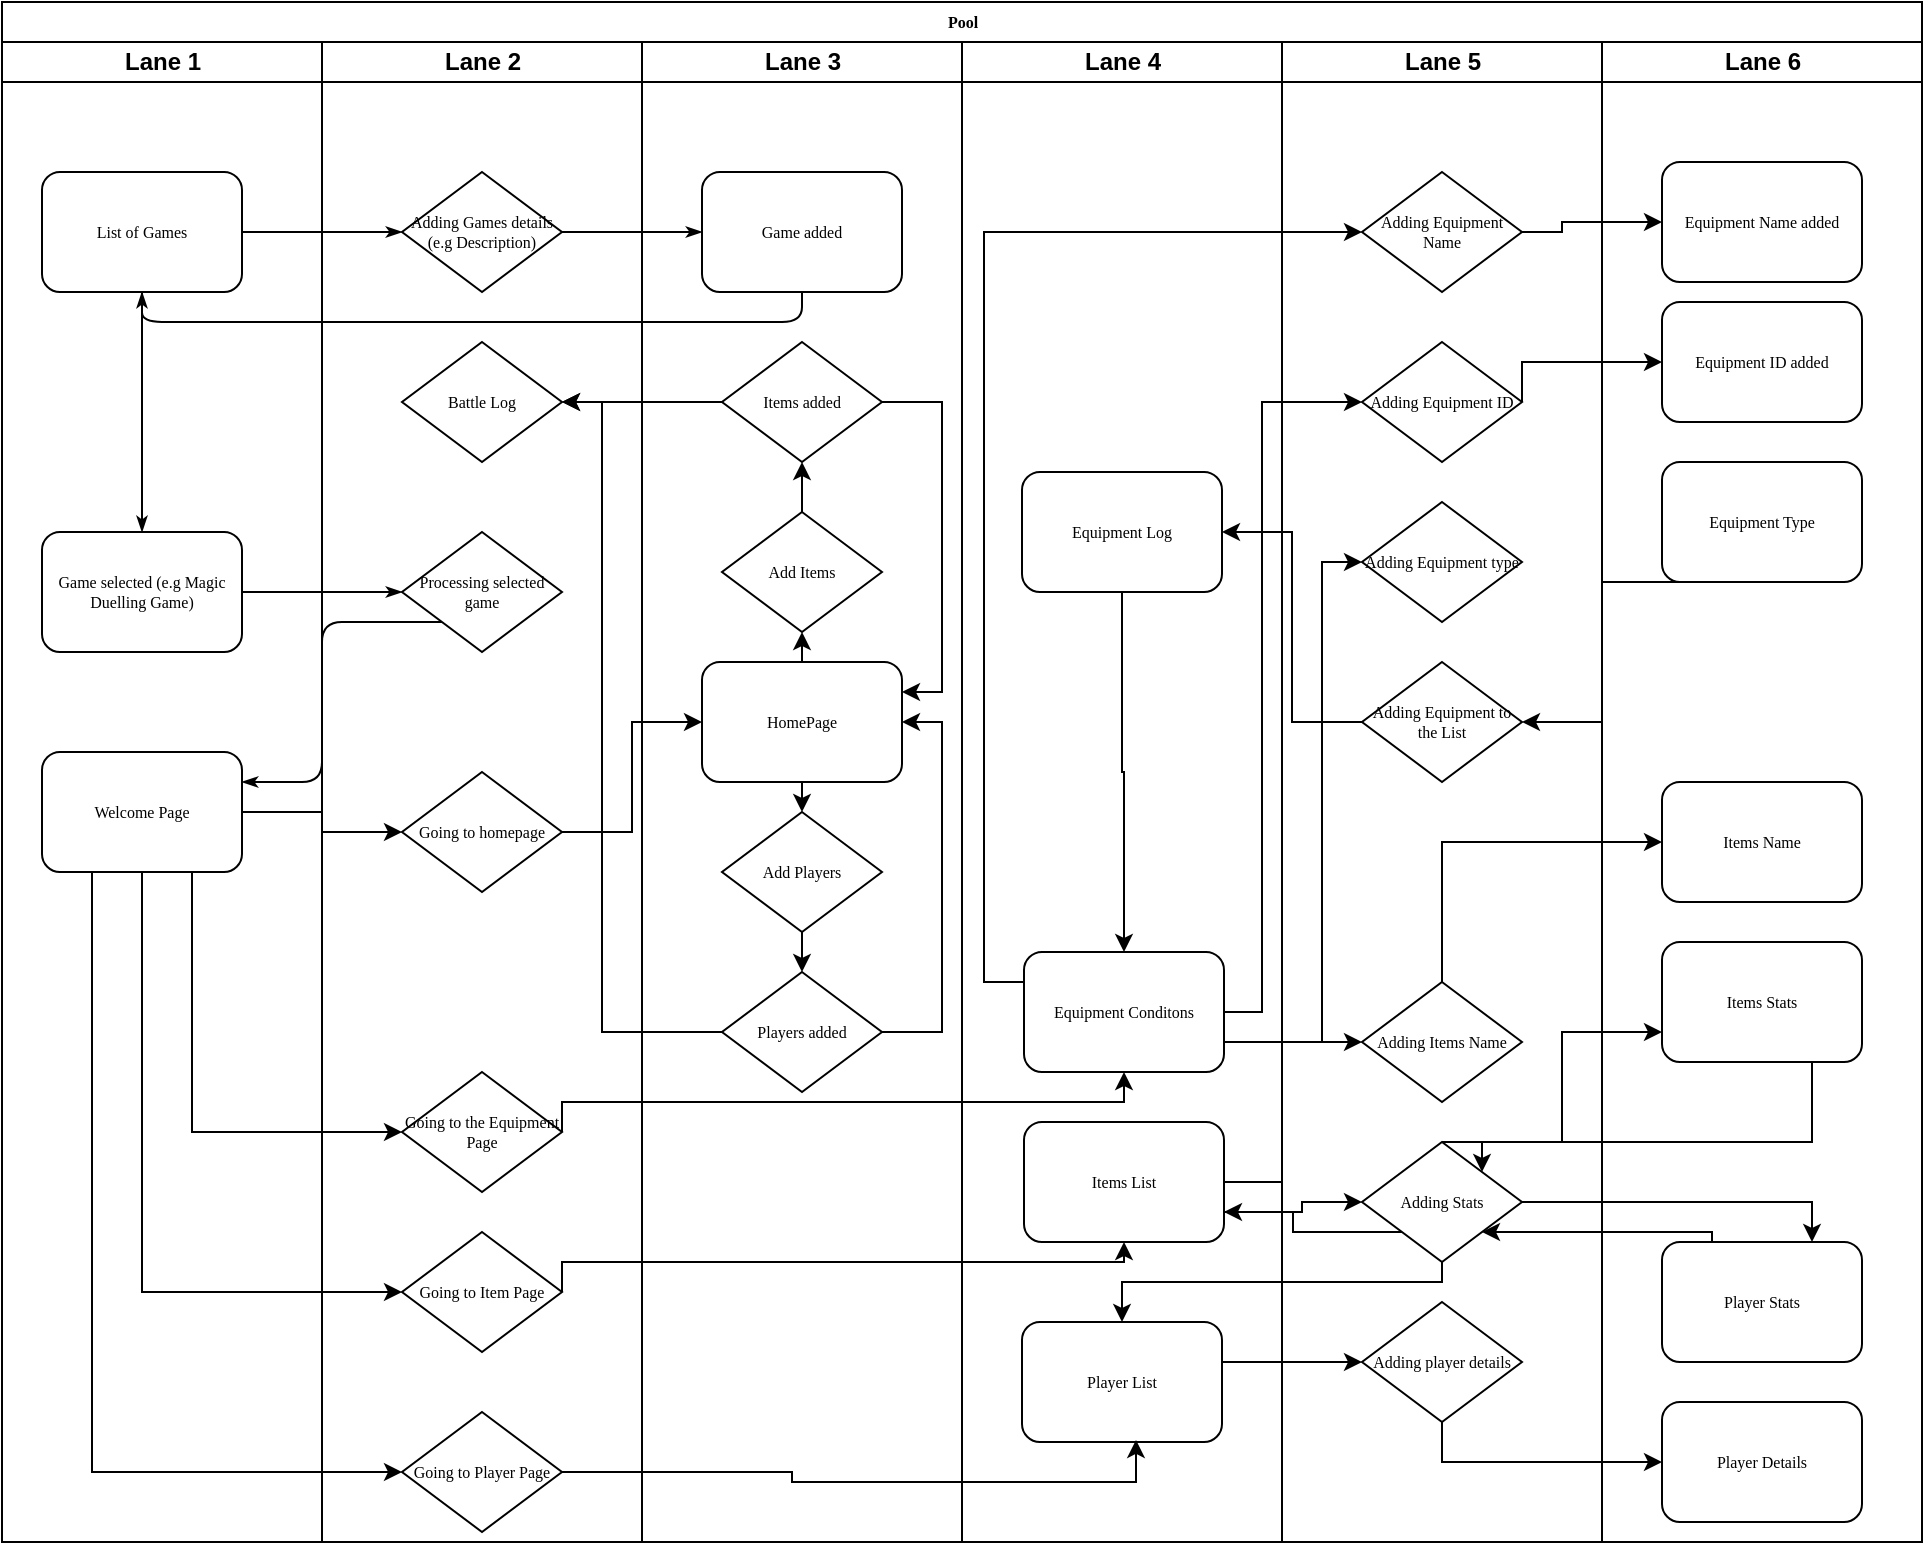 <mxfile version="10.7.4" type="github"><diagram name="Page-1" id="74e2e168-ea6b-b213-b513-2b3c1d86103e"><mxGraphModel dx="998" dy="525" grid="1" gridSize="10" guides="1" tooltips="1" connect="1" arrows="1" fold="1" page="1" pageScale="1" pageWidth="1100" pageHeight="850" background="#ffffff" math="0" shadow="0"><root><mxCell id="0"/><mxCell id="1" parent="0"/><mxCell id="77e6c97f196da883-1" value="Pool" style="swimlane;html=1;childLayout=stackLayout;startSize=20;rounded=0;shadow=0;labelBackgroundColor=none;strokeColor=#000000;strokeWidth=1;fillColor=#ffffff;fontFamily=Verdana;fontSize=8;fontColor=#000000;align=center;" parent="1" vertex="1"><mxGeometry x="70" y="40" width="960" height="770" as="geometry"/></mxCell><mxCell id="77e6c97f196da883-2" value="Lane 1" style="swimlane;html=1;startSize=20;" parent="77e6c97f196da883-1" vertex="1"><mxGeometry y="20" width="160" height="750" as="geometry"/></mxCell><mxCell id="77e6c97f196da883-8" value="List of Games" style="rounded=1;whiteSpace=wrap;html=1;shadow=0;labelBackgroundColor=none;strokeColor=#000000;strokeWidth=1;fillColor=#ffffff;fontFamily=Verdana;fontSize=8;fontColor=#000000;align=center;" parent="77e6c97f196da883-2" vertex="1"><mxGeometry x="20" y="65" width="100" height="60" as="geometry"/></mxCell><mxCell id="OZMLyynE-JS1bESQG-mp-4" value="Game selected (e.g Magic Duelling Game)" style="rounded=1;whiteSpace=wrap;html=1;shadow=0;labelBackgroundColor=none;strokeColor=#000000;strokeWidth=1;fillColor=#ffffff;fontFamily=Verdana;fontSize=8;fontColor=#000000;align=center;" vertex="1" parent="77e6c97f196da883-2"><mxGeometry x="20" y="245" width="100" height="60" as="geometry"/></mxCell><mxCell id="OZMLyynE-JS1bESQG-mp-5" style="edgeStyle=orthogonalEdgeStyle;rounded=1;html=1;labelBackgroundColor=none;startArrow=none;startFill=0;startSize=5;endArrow=classicThin;endFill=1;endSize=5;jettySize=auto;orthogonalLoop=1;strokeColor=#000000;strokeWidth=1;fontFamily=Verdana;fontSize=8;fontColor=#000000;entryX=0.5;entryY=0;entryDx=0;entryDy=0;exitX=0.5;exitY=1;exitDx=0;exitDy=0;" edge="1" parent="77e6c97f196da883-2" source="77e6c97f196da883-8" target="OZMLyynE-JS1bESQG-mp-4"><mxGeometry relative="1" as="geometry"><mxPoint x="130" y="105" as="sourcePoint"/><mxPoint x="210" y="105" as="targetPoint"/></mxGeometry></mxCell><mxCell id="OZMLyynE-JS1bESQG-mp-6" value="Welcome Page" style="rounded=1;whiteSpace=wrap;html=1;shadow=0;labelBackgroundColor=none;strokeColor=#000000;strokeWidth=1;fillColor=#ffffff;fontFamily=Verdana;fontSize=8;fontColor=#000000;align=center;" vertex="1" parent="77e6c97f196da883-2"><mxGeometry x="20" y="355" width="100" height="60" as="geometry"/></mxCell><mxCell id="107ba76e4e335f99-5" style="edgeStyle=orthogonalEdgeStyle;rounded=1;html=1;labelBackgroundColor=none;startArrow=none;startFill=0;startSize=5;endArrow=classicThin;endFill=1;endSize=5;jettySize=auto;orthogonalLoop=1;strokeColor=#000000;strokeWidth=1;fontFamily=Verdana;fontSize=8;fontColor=#000000;" parent="77e6c97f196da883-1" target="77e6c97f196da883-19" edge="1"><mxGeometry relative="1" as="geometry"><Array as="points"><mxPoint x="80" y="650"/><mxPoint x="490" y="650"/><mxPoint x="490" y="610"/></Array><mxPoint x="80" y="640" as="sourcePoint"/></mxGeometry></mxCell><mxCell id="107ba76e4e335f99-6" style="edgeStyle=orthogonalEdgeStyle;rounded=1;html=1;labelBackgroundColor=none;startArrow=none;startFill=0;startSize=5;endArrow=classicThin;endFill=1;endSize=5;jettySize=auto;orthogonalLoop=1;strokeColor=#000000;strokeWidth=1;fontFamily=Verdana;fontSize=8;fontColor=#000000;" parent="77e6c97f196da883-1" target="77e6c97f196da883-19" edge="1"><mxGeometry relative="1" as="geometry"><mxPoint x="450" y="610" as="sourcePoint"/></mxGeometry></mxCell><mxCell id="77e6c97f196da883-3" value="Lane 2" style="swimlane;html=1;startSize=20;" parent="77e6c97f196da883-1" vertex="1"><mxGeometry x="160" y="20" width="160" height="750" as="geometry"/></mxCell><mxCell id="OZMLyynE-JS1bESQG-mp-14" value="Processing selected game" style="rhombus;whiteSpace=wrap;html=1;rounded=0;shadow=0;labelBackgroundColor=none;strokeColor=#000000;strokeWidth=1;fillColor=#ffffff;fontFamily=Verdana;fontSize=8;fontColor=#000000;align=center;" vertex="1" parent="77e6c97f196da883-3"><mxGeometry x="40" y="245" width="80" height="60" as="geometry"/></mxCell><mxCell id="OZMLyynE-JS1bESQG-mp-79" value="Going to homepage" style="rhombus;whiteSpace=wrap;html=1;rounded=0;shadow=0;labelBackgroundColor=none;strokeColor=#000000;strokeWidth=1;fillColor=#ffffff;fontFamily=Verdana;fontSize=8;fontColor=#000000;align=center;" vertex="1" parent="77e6c97f196da883-3"><mxGeometry x="40" y="365" width="80" height="60" as="geometry"/></mxCell><mxCell id="OZMLyynE-JS1bESQG-mp-100" value="Battle Log" style="rhombus;whiteSpace=wrap;html=1;rounded=0;shadow=0;labelBackgroundColor=none;strokeColor=#000000;strokeWidth=1;fillColor=#ffffff;fontFamily=Verdana;fontSize=8;fontColor=#000000;align=center;" vertex="1" parent="77e6c97f196da883-3"><mxGeometry x="40" y="150" width="80" height="60" as="geometry"/></mxCell><mxCell id="77e6c97f196da883-4" value="Lane 3" style="swimlane;html=1;startSize=20;" parent="77e6c97f196da883-1" vertex="1"><mxGeometry x="320" y="20" width="160" height="750" as="geometry"/></mxCell><mxCell id="77e6c97f196da883-29" style="edgeStyle=orthogonalEdgeStyle;rounded=1;html=1;labelBackgroundColor=none;startArrow=none;startFill=0;startSize=5;endArrow=classicThin;endFill=1;endSize=5;jettySize=auto;orthogonalLoop=1;strokeColor=#000000;strokeWidth=1;fontFamily=Verdana;fontSize=8;fontColor=#000000;" parent="77e6c97f196da883-4" target="77e6c97f196da883-13" edge="1"><mxGeometry relative="1" as="geometry"><mxPoint x="260" y="215" as="sourcePoint"/></mxGeometry></mxCell><mxCell id="77e6c97f196da883-11" value="Game added" style="rounded=1;whiteSpace=wrap;html=1;shadow=0;labelBackgroundColor=none;strokeColor=#000000;strokeWidth=1;fillColor=#ffffff;fontFamily=Verdana;fontSize=8;fontColor=#000000;align=center;" parent="77e6c97f196da883-4" vertex="1"><mxGeometry x="30" y="65" width="100" height="60" as="geometry"/></mxCell><mxCell id="OZMLyynE-JS1bESQG-mp-26" value="Equipment Conditons" style="rounded=1;whiteSpace=wrap;html=1;shadow=0;labelBackgroundColor=none;strokeColor=#000000;strokeWidth=1;fillColor=#ffffff;fontFamily=Verdana;fontSize=8;fontColor=#000000;align=center;" vertex="1" parent="77e6c97f196da883-4"><mxGeometry x="191" y="455" width="100" height="60" as="geometry"/></mxCell><mxCell id="OZMLyynE-JS1bESQG-mp-25" value="Items List" style="rounded=1;whiteSpace=wrap;html=1;shadow=0;labelBackgroundColor=none;strokeColor=#000000;strokeWidth=1;fillColor=#ffffff;fontFamily=Verdana;fontSize=8;fontColor=#000000;align=center;" vertex="1" parent="77e6c97f196da883-4"><mxGeometry x="191" y="540" width="100" height="60" as="geometry"/></mxCell><mxCell id="OZMLyynE-JS1bESQG-mp-24" value="Player List" style="rounded=1;whiteSpace=wrap;html=1;shadow=0;labelBackgroundColor=none;strokeColor=#000000;strokeWidth=1;fillColor=#ffffff;fontFamily=Verdana;fontSize=8;fontColor=#000000;align=center;" vertex="1" parent="77e6c97f196da883-4"><mxGeometry x="190" y="640" width="100" height="60" as="geometry"/></mxCell><mxCell id="OZMLyynE-JS1bESQG-mp-101" style="edgeStyle=orthogonalEdgeStyle;rounded=0;orthogonalLoop=1;jettySize=auto;html=1;exitX=0.5;exitY=0;exitDx=0;exitDy=0;entryX=0.5;entryY=1;entryDx=0;entryDy=0;" edge="1" parent="77e6c97f196da883-4" source="OZMLyynE-JS1bESQG-mp-76" target="OZMLyynE-JS1bESQG-mp-98"><mxGeometry relative="1" as="geometry"/></mxCell><mxCell id="OZMLyynE-JS1bESQG-mp-76" value="HomePage" style="rounded=1;whiteSpace=wrap;html=1;shadow=0;labelBackgroundColor=none;strokeColor=#000000;strokeWidth=1;fillColor=#ffffff;fontFamily=Verdana;fontSize=8;fontColor=#000000;align=center;" vertex="1" parent="77e6c97f196da883-4"><mxGeometry x="30" y="310" width="100" height="60" as="geometry"/></mxCell><mxCell id="OZMLyynE-JS1bESQG-mp-94" style="edgeStyle=orthogonalEdgeStyle;rounded=0;orthogonalLoop=1;jettySize=auto;html=1;exitX=1;exitY=0.5;exitDx=0;exitDy=0;entryX=1;entryY=0.5;entryDx=0;entryDy=0;" edge="1" parent="77e6c97f196da883-4" source="OZMLyynE-JS1bESQG-mp-90" target="OZMLyynE-JS1bESQG-mp-76"><mxGeometry relative="1" as="geometry"><Array as="points"><mxPoint x="150" y="495"/><mxPoint x="150" y="340"/></Array></mxGeometry></mxCell><mxCell id="OZMLyynE-JS1bESQG-mp-90" value="Players added" style="rhombus;whiteSpace=wrap;html=1;rounded=0;shadow=0;labelBackgroundColor=none;strokeColor=#000000;strokeWidth=1;fillColor=#ffffff;fontFamily=Verdana;fontSize=8;fontColor=#000000;align=center;" vertex="1" parent="77e6c97f196da883-4"><mxGeometry x="40" y="465" width="80" height="60" as="geometry"/></mxCell><mxCell id="OZMLyynE-JS1bESQG-mp-102" style="edgeStyle=orthogonalEdgeStyle;rounded=0;orthogonalLoop=1;jettySize=auto;html=1;exitX=0.5;exitY=0;exitDx=0;exitDy=0;" edge="1" parent="77e6c97f196da883-4" source="OZMLyynE-JS1bESQG-mp-98" target="OZMLyynE-JS1bESQG-mp-99"><mxGeometry relative="1" as="geometry"/></mxCell><mxCell id="OZMLyynE-JS1bESQG-mp-98" value="Add Items" style="rhombus;whiteSpace=wrap;html=1;rounded=0;shadow=0;labelBackgroundColor=none;strokeColor=#000000;strokeWidth=1;fillColor=#ffffff;fontFamily=Verdana;fontSize=8;fontColor=#000000;align=center;" vertex="1" parent="77e6c97f196da883-4"><mxGeometry x="40" y="235" width="80" height="60" as="geometry"/></mxCell><mxCell id="OZMLyynE-JS1bESQG-mp-103" style="edgeStyle=orthogonalEdgeStyle;rounded=0;orthogonalLoop=1;jettySize=auto;html=1;exitX=1;exitY=0.5;exitDx=0;exitDy=0;entryX=1;entryY=0.25;entryDx=0;entryDy=0;" edge="1" parent="77e6c97f196da883-4" source="OZMLyynE-JS1bESQG-mp-99" target="OZMLyynE-JS1bESQG-mp-76"><mxGeometry relative="1" as="geometry"/></mxCell><mxCell id="OZMLyynE-JS1bESQG-mp-99" value="Items added" style="rhombus;whiteSpace=wrap;html=1;rounded=0;shadow=0;labelBackgroundColor=none;strokeColor=#000000;strokeWidth=1;fillColor=#ffffff;fontFamily=Verdana;fontSize=8;fontColor=#000000;align=center;" vertex="1" parent="77e6c97f196da883-4"><mxGeometry x="40" y="150" width="80" height="60" as="geometry"/></mxCell><mxCell id="77e6c97f196da883-5" value="Lane 4" style="swimlane;html=1;startSize=20;" parent="77e6c97f196da883-1" vertex="1"><mxGeometry x="480" y="20" width="160" height="750" as="geometry"/></mxCell><mxCell id="77e6c97f196da883-20" value="Adding Stats" style="rhombus;whiteSpace=wrap;html=1;rounded=0;shadow=0;labelBackgroundColor=none;strokeColor=#000000;strokeWidth=1;fillColor=#ffffff;fontFamily=Verdana;fontSize=8;fontColor=#000000;align=center;" parent="77e6c97f196da883-5" vertex="1"><mxGeometry x="200" y="550" width="80" height="60" as="geometry"/></mxCell><mxCell id="77e6c97f196da883-35" style="edgeStyle=orthogonalEdgeStyle;rounded=1;html=1;labelBackgroundColor=none;startArrow=none;startFill=0;startSize=5;endArrow=classicThin;endFill=1;endSize=5;jettySize=auto;orthogonalLoop=1;strokeColor=#000000;strokeWidth=1;fontFamily=Verdana;fontSize=8;fontColor=#000000;" parent="77e6c97f196da883-5" target="77e6c97f196da883-17" edge="1"><mxGeometry relative="1" as="geometry"><mxPoint x="80" y="380" as="sourcePoint"/></mxGeometry></mxCell><mxCell id="OZMLyynE-JS1bESQG-mp-30" value="Adding Equipment Name" style="rhombus;whiteSpace=wrap;html=1;rounded=0;shadow=0;labelBackgroundColor=none;strokeColor=#000000;strokeWidth=1;fillColor=#ffffff;fontFamily=Verdana;fontSize=8;fontColor=#000000;align=center;" vertex="1" parent="77e6c97f196da883-5"><mxGeometry x="200" y="65" width="80" height="60" as="geometry"/></mxCell><mxCell id="OZMLyynE-JS1bESQG-mp-33" value="Adding Equipment ID" style="rhombus;whiteSpace=wrap;html=1;rounded=0;shadow=0;labelBackgroundColor=none;strokeColor=#000000;strokeWidth=1;fillColor=#ffffff;fontFamily=Verdana;fontSize=8;fontColor=#000000;align=center;" vertex="1" parent="77e6c97f196da883-5"><mxGeometry x="200" y="150" width="80" height="60" as="geometry"/></mxCell><mxCell id="OZMLyynE-JS1bESQG-mp-38" value="Adding Equipment type" style="rhombus;whiteSpace=wrap;html=1;rounded=0;shadow=0;labelBackgroundColor=none;strokeColor=#000000;strokeWidth=1;fillColor=#ffffff;fontFamily=Verdana;fontSize=8;fontColor=#000000;align=center;" vertex="1" parent="77e6c97f196da883-5"><mxGeometry x="200" y="230" width="80" height="60" as="geometry"/></mxCell><mxCell id="OZMLyynE-JS1bESQG-mp-108" style="edgeStyle=orthogonalEdgeStyle;rounded=0;orthogonalLoop=1;jettySize=auto;html=1;exitX=0;exitY=0.5;exitDx=0;exitDy=0;entryX=1;entryY=0.5;entryDx=0;entryDy=0;" edge="1" parent="77e6c97f196da883-5" source="OZMLyynE-JS1bESQG-mp-42" target="OZMLyynE-JS1bESQG-mp-107"><mxGeometry relative="1" as="geometry"/></mxCell><mxCell id="OZMLyynE-JS1bESQG-mp-42" value="Adding Equipment to the List" style="rhombus;whiteSpace=wrap;html=1;rounded=0;shadow=0;labelBackgroundColor=none;strokeColor=#000000;strokeWidth=1;fillColor=#ffffff;fontFamily=Verdana;fontSize=8;fontColor=#000000;align=center;" vertex="1" parent="77e6c97f196da883-5"><mxGeometry x="200" y="310" width="80" height="60" as="geometry"/></mxCell><mxCell id="OZMLyynE-JS1bESQG-mp-62" value="Adding player details" style="rhombus;whiteSpace=wrap;html=1;rounded=0;shadow=0;labelBackgroundColor=none;strokeColor=#000000;strokeWidth=1;fillColor=#ffffff;fontFamily=Verdana;fontSize=8;fontColor=#000000;align=center;" vertex="1" parent="77e6c97f196da883-5"><mxGeometry x="200" y="630" width="80" height="60" as="geometry"/></mxCell><mxCell id="OZMLyynE-JS1bESQG-mp-107" value="Equipment Log" style="rounded=1;whiteSpace=wrap;html=1;shadow=0;labelBackgroundColor=none;strokeColor=#000000;strokeWidth=1;fillColor=#ffffff;fontFamily=Verdana;fontSize=8;fontColor=#000000;align=center;" vertex="1" parent="77e6c97f196da883-5"><mxGeometry x="30" y="215" width="100" height="60" as="geometry"/></mxCell><mxCell id="77e6c97f196da883-7" value="Lane 5" style="swimlane;html=1;startSize=20;" parent="77e6c97f196da883-1" vertex="1"><mxGeometry x="640" y="20" width="160" height="750" as="geometry"/></mxCell><mxCell id="OZMLyynE-JS1bESQG-mp-45" value="Items Name" style="rounded=1;whiteSpace=wrap;html=1;shadow=0;labelBackgroundColor=none;strokeColor=#000000;strokeWidth=1;fillColor=#ffffff;fontFamily=Verdana;fontSize=8;fontColor=#000000;align=center;" vertex="1" parent="77e6c97f196da883-7"><mxGeometry x="190" y="370" width="100" height="60" as="geometry"/></mxCell><mxCell id="OZMLyynE-JS1bESQG-mp-46" value="Equipment Name added" style="rounded=1;whiteSpace=wrap;html=1;shadow=0;labelBackgroundColor=none;strokeColor=#000000;strokeWidth=1;fillColor=#ffffff;fontFamily=Verdana;fontSize=8;fontColor=#000000;align=center;" vertex="1" parent="77e6c97f196da883-7"><mxGeometry x="190" y="60" width="100" height="60" as="geometry"/></mxCell><mxCell id="OZMLyynE-JS1bESQG-mp-51" value="Items Stats" style="rounded=1;whiteSpace=wrap;html=1;shadow=0;labelBackgroundColor=none;strokeColor=#000000;strokeWidth=1;fillColor=#ffffff;fontFamily=Verdana;fontSize=8;fontColor=#000000;align=center;" vertex="1" parent="77e6c97f196da883-7"><mxGeometry x="190" y="450" width="100" height="60" as="geometry"/></mxCell><mxCell id="OZMLyynE-JS1bESQG-mp-3" style="edgeStyle=orthogonalEdgeStyle;rounded=1;html=1;labelBackgroundColor=none;startArrow=none;startFill=0;startSize=5;endArrow=classicThin;endFill=1;endSize=5;jettySize=auto;orthogonalLoop=1;strokeColor=#000000;strokeWidth=1;fontFamily=Verdana;fontSize=8;fontColor=#000000;exitX=0.5;exitY=1;exitDx=0;exitDy=0;" edge="1" parent="77e6c97f196da883-1" source="77e6c97f196da883-11" target="77e6c97f196da883-8"><mxGeometry relative="1" as="geometry"><mxPoint x="250" y="155" as="sourcePoint"/><mxPoint x="250" y="185" as="targetPoint"/><Array as="points"><mxPoint x="400" y="160"/><mxPoint x="70" y="160"/></Array></mxGeometry></mxCell><mxCell id="OZMLyynE-JS1bESQG-mp-15" style="edgeStyle=orthogonalEdgeStyle;rounded=1;html=1;labelBackgroundColor=none;startArrow=none;startFill=0;startSize=5;endArrow=classicThin;endFill=1;endSize=5;jettySize=auto;orthogonalLoop=1;strokeColor=#000000;strokeWidth=1;fontFamily=Verdana;fontSize=8;fontColor=#000000;" edge="1" parent="77e6c97f196da883-1" source="OZMLyynE-JS1bESQG-mp-4" target="OZMLyynE-JS1bESQG-mp-14"><mxGeometry relative="1" as="geometry"><mxPoint x="120" y="295" as="sourcePoint"/><mxPoint x="200" y="295" as="targetPoint"/></mxGeometry></mxCell><mxCell id="OZMLyynE-JS1bESQG-mp-16" style="edgeStyle=orthogonalEdgeStyle;rounded=1;html=1;labelBackgroundColor=none;startArrow=none;startFill=0;startSize=5;endArrow=classicThin;endFill=1;endSize=5;jettySize=auto;orthogonalLoop=1;strokeColor=#000000;strokeWidth=1;fontFamily=Verdana;fontSize=8;fontColor=#000000;exitX=0;exitY=1;exitDx=0;exitDy=0;entryX=1;entryY=0.25;entryDx=0;entryDy=0;" edge="1" parent="77e6c97f196da883-1" source="OZMLyynE-JS1bESQG-mp-14" target="OZMLyynE-JS1bESQG-mp-6"><mxGeometry relative="1" as="geometry"><mxPoint x="281" y="295" as="sourcePoint"/><mxPoint x="170" y="360" as="targetPoint"/></mxGeometry></mxCell><mxCell id="OZMLyynE-JS1bESQG-mp-48" style="edgeStyle=orthogonalEdgeStyle;rounded=0;orthogonalLoop=1;jettySize=auto;html=1;exitX=1;exitY=0.5;exitDx=0;exitDy=0;entryX=0;entryY=0.5;entryDx=0;entryDy=0;" edge="1" parent="77e6c97f196da883-1" source="OZMLyynE-JS1bESQG-mp-30" target="OZMLyynE-JS1bESQG-mp-46"><mxGeometry relative="1" as="geometry"><Array as="points"><mxPoint x="780" y="115"/><mxPoint x="780" y="110"/></Array></mxGeometry></mxCell><mxCell id="OZMLyynE-JS1bESQG-mp-57" style="edgeStyle=orthogonalEdgeStyle;rounded=0;orthogonalLoop=1;jettySize=auto;html=1;exitX=1;exitY=0.75;exitDx=0;exitDy=0;entryX=0;entryY=0.5;entryDx=0;entryDy=0;" edge="1" parent="77e6c97f196da883-1" source="OZMLyynE-JS1bESQG-mp-25" target="77e6c97f196da883-20"><mxGeometry relative="1" as="geometry"><Array as="points"><mxPoint x="650" y="605"/><mxPoint x="650" y="600"/></Array></mxGeometry></mxCell><mxCell id="OZMLyynE-JS1bESQG-mp-60" style="edgeStyle=orthogonalEdgeStyle;rounded=0;orthogonalLoop=1;jettySize=auto;html=1;exitX=0;exitY=1;exitDx=0;exitDy=0;entryX=1;entryY=0.75;entryDx=0;entryDy=0;" edge="1" parent="77e6c97f196da883-1" source="77e6c97f196da883-20" target="OZMLyynE-JS1bESQG-mp-25"><mxGeometry relative="1" as="geometry"/></mxCell><mxCell id="OZMLyynE-JS1bESQG-mp-63" style="edgeStyle=orthogonalEdgeStyle;rounded=0;orthogonalLoop=1;jettySize=auto;html=1;exitX=1;exitY=0.25;exitDx=0;exitDy=0;entryX=0;entryY=0.5;entryDx=0;entryDy=0;" edge="1" parent="77e6c97f196da883-1" source="OZMLyynE-JS1bESQG-mp-24" target="OZMLyynE-JS1bESQG-mp-62"><mxGeometry relative="1" as="geometry"><Array as="points"><mxPoint x="610" y="680"/></Array></mxGeometry></mxCell><mxCell id="OZMLyynE-JS1bESQG-mp-71" style="edgeStyle=orthogonalEdgeStyle;rounded=0;orthogonalLoop=1;jettySize=auto;html=1;exitX=0.5;exitY=1;exitDx=0;exitDy=0;" edge="1" parent="77e6c97f196da883-1" source="77e6c97f196da883-20" target="OZMLyynE-JS1bESQG-mp-24"><mxGeometry relative="1" as="geometry"><Array as="points"><mxPoint x="560" y="640"/><mxPoint x="400" y="640"/></Array></mxGeometry></mxCell><mxCell id="OZMLyynE-JS1bESQG-mp-73" style="edgeStyle=orthogonalEdgeStyle;rounded=0;orthogonalLoop=1;jettySize=auto;html=1;exitX=0.75;exitY=1;exitDx=0;exitDy=0;entryX=1;entryY=0;entryDx=0;entryDy=0;" edge="1" parent="77e6c97f196da883-1" source="OZMLyynE-JS1bESQG-mp-51" target="77e6c97f196da883-20"><mxGeometry relative="1" as="geometry"><Array as="points"><mxPoint x="745" y="570"/><mxPoint x="580" y="570"/></Array></mxGeometry></mxCell><mxCell id="OZMLyynE-JS1bESQG-mp-75" style="edgeStyle=orthogonalEdgeStyle;rounded=0;orthogonalLoop=1;jettySize=auto;html=1;exitX=0.5;exitY=0;exitDx=0;exitDy=0;entryX=0;entryY=0.75;entryDx=0;entryDy=0;" edge="1" parent="77e6c97f196da883-1" source="77e6c97f196da883-20" target="OZMLyynE-JS1bESQG-mp-51"><mxGeometry relative="1" as="geometry"><Array as="points"><mxPoint x="780" y="570"/><mxPoint x="780" y="515"/></Array></mxGeometry></mxCell><mxCell id="OZMLyynE-JS1bESQG-mp-80" style="edgeStyle=orthogonalEdgeStyle;rounded=0;orthogonalLoop=1;jettySize=auto;html=1;entryX=0;entryY=0.5;entryDx=0;entryDy=0;exitX=1;exitY=0.5;exitDx=0;exitDy=0;" edge="1" parent="77e6c97f196da883-1" source="OZMLyynE-JS1bESQG-mp-6" target="OZMLyynE-JS1bESQG-mp-79"><mxGeometry relative="1" as="geometry"><mxPoint x="140" y="415" as="sourcePoint"/></mxGeometry></mxCell><mxCell id="OZMLyynE-JS1bESQG-mp-97" style="edgeStyle=orthogonalEdgeStyle;rounded=0;orthogonalLoop=1;jettySize=auto;html=1;exitX=1;exitY=0.5;exitDx=0;exitDy=0;entryX=0;entryY=0.5;entryDx=0;entryDy=0;" edge="1" parent="77e6c97f196da883-1" source="OZMLyynE-JS1bESQG-mp-79" target="OZMLyynE-JS1bESQG-mp-76"><mxGeometry relative="1" as="geometry"/></mxCell><mxCell id="OZMLyynE-JS1bESQG-mp-104" style="edgeStyle=orthogonalEdgeStyle;rounded=0;orthogonalLoop=1;jettySize=auto;html=1;exitX=0;exitY=0.5;exitDx=0;exitDy=0;entryX=1;entryY=0.5;entryDx=0;entryDy=0;" edge="1" parent="77e6c97f196da883-1" source="OZMLyynE-JS1bESQG-mp-99" target="OZMLyynE-JS1bESQG-mp-100"><mxGeometry relative="1" as="geometry"/></mxCell><mxCell id="OZMLyynE-JS1bESQG-mp-109" style="edgeStyle=orthogonalEdgeStyle;rounded=0;orthogonalLoop=1;jettySize=auto;html=1;exitX=1;exitY=0.75;exitDx=0;exitDy=0;entryX=0;entryY=0.5;entryDx=0;entryDy=0;" edge="1" parent="77e6c97f196da883-1" source="OZMLyynE-JS1bESQG-mp-26" target="OZMLyynE-JS1bESQG-mp-38"><mxGeometry relative="1" as="geometry"><Array as="points"><mxPoint x="660" y="520"/><mxPoint x="660" y="280"/></Array></mxGeometry></mxCell><mxCell id="OZMLyynE-JS1bESQG-mp-111" style="edgeStyle=orthogonalEdgeStyle;rounded=0;orthogonalLoop=1;jettySize=auto;html=1;exitX=1;exitY=0.5;exitDx=0;exitDy=0;entryX=0;entryY=0.5;entryDx=0;entryDy=0;" edge="1" parent="77e6c97f196da883-1" source="OZMLyynE-JS1bESQG-mp-26" target="OZMLyynE-JS1bESQG-mp-33"><mxGeometry relative="1" as="geometry"><Array as="points"><mxPoint x="630" y="505"/><mxPoint x="630" y="200"/></Array></mxGeometry></mxCell><mxCell id="OZMLyynE-JS1bESQG-mp-112" style="edgeStyle=orthogonalEdgeStyle;rounded=0;orthogonalLoop=1;jettySize=auto;html=1;exitX=0;exitY=0.25;exitDx=0;exitDy=0;entryX=0;entryY=0.5;entryDx=0;entryDy=0;" edge="1" parent="77e6c97f196da883-1" source="OZMLyynE-JS1bESQG-mp-26" target="OZMLyynE-JS1bESQG-mp-30"><mxGeometry relative="1" as="geometry"/></mxCell><mxCell id="OZMLyynE-JS1bESQG-mp-115" style="edgeStyle=orthogonalEdgeStyle;rounded=0;orthogonalLoop=1;jettySize=auto;html=1;exitX=0.5;exitY=1;exitDx=0;exitDy=0;entryX=0.5;entryY=0;entryDx=0;entryDy=0;" edge="1" parent="77e6c97f196da883-1" source="OZMLyynE-JS1bESQG-mp-107" target="OZMLyynE-JS1bESQG-mp-26"><mxGeometry relative="1" as="geometry"/></mxCell><mxCell id="OZMLyynE-JS1bESQG-mp-1" value="Adding Games details (e.g Description)" style="rhombus;whiteSpace=wrap;html=1;rounded=0;shadow=0;labelBackgroundColor=none;strokeColor=#000000;strokeWidth=1;fillColor=#ffffff;fontFamily=Verdana;fontSize=8;fontColor=#000000;align=center;" vertex="1" parent="1"><mxGeometry x="270" y="125" width="80" height="60" as="geometry"/></mxCell><mxCell id="77e6c97f196da883-26" style="edgeStyle=orthogonalEdgeStyle;rounded=1;html=1;labelBackgroundColor=none;startArrow=none;startFill=0;startSize=5;endArrow=classicThin;endFill=1;endSize=5;jettySize=auto;orthogonalLoop=1;strokeColor=#000000;strokeWidth=1;fontFamily=Verdana;fontSize=8;fontColor=#000000;entryX=0;entryY=0.5;entryDx=0;entryDy=0;" parent="1" source="77e6c97f196da883-8" target="OZMLyynE-JS1bESQG-mp-1" edge="1"><mxGeometry relative="1" as="geometry"/></mxCell><mxCell id="OZMLyynE-JS1bESQG-mp-2" style="edgeStyle=orthogonalEdgeStyle;rounded=1;html=1;labelBackgroundColor=none;startArrow=none;startFill=0;startSize=5;endArrow=classicThin;endFill=1;endSize=5;jettySize=auto;orthogonalLoop=1;strokeColor=#000000;strokeWidth=1;fontFamily=Verdana;fontSize=8;fontColor=#000000;exitX=1;exitY=0.5;exitDx=0;exitDy=0;entryX=0;entryY=0.5;entryDx=0;entryDy=0;" edge="1" parent="1" source="OZMLyynE-JS1bESQG-mp-1" target="77e6c97f196da883-11"><mxGeometry relative="1" as="geometry"><mxPoint x="190" y="245" as="sourcePoint"/><mxPoint x="420" y="245" as="targetPoint"/></mxGeometry></mxCell><mxCell id="OZMLyynE-JS1bESQG-mp-96" style="edgeStyle=orthogonalEdgeStyle;rounded=0;orthogonalLoop=1;jettySize=auto;html=1;exitX=1;exitY=0.5;exitDx=0;exitDy=0;entryX=0.5;entryY=1;entryDx=0;entryDy=0;" edge="1" parent="1" source="OZMLyynE-JS1bESQG-mp-27" target="OZMLyynE-JS1bESQG-mp-26"><mxGeometry relative="1" as="geometry"><Array as="points"><mxPoint x="350" y="590"/><mxPoint x="631" y="590"/></Array></mxGeometry></mxCell><mxCell id="OZMLyynE-JS1bESQG-mp-27" value="Going to the Equipment Page" style="rhombus;whiteSpace=wrap;html=1;rounded=0;shadow=0;labelBackgroundColor=none;strokeColor=#000000;strokeWidth=1;fillColor=#ffffff;fontFamily=Verdana;fontSize=8;fontColor=#000000;align=center;" vertex="1" parent="1"><mxGeometry x="270" y="575" width="80" height="60" as="geometry"/></mxCell><mxCell id="OZMLyynE-JS1bESQG-mp-34" value="Equipment ID added" style="rounded=1;whiteSpace=wrap;html=1;shadow=0;labelBackgroundColor=none;strokeColor=#000000;strokeWidth=1;fillColor=#ffffff;fontFamily=Verdana;fontSize=8;fontColor=#000000;align=center;" vertex="1" parent="1"><mxGeometry x="900" y="190" width="100" height="60" as="geometry"/></mxCell><mxCell id="OZMLyynE-JS1bESQG-mp-36" style="edgeStyle=orthogonalEdgeStyle;rounded=0;orthogonalLoop=1;jettySize=auto;html=1;exitX=1;exitY=0.5;exitDx=0;exitDy=0;entryX=0;entryY=0.5;entryDx=0;entryDy=0;" edge="1" parent="1" source="OZMLyynE-JS1bESQG-mp-33" target="OZMLyynE-JS1bESQG-mp-34"><mxGeometry relative="1" as="geometry"><Array as="points"><mxPoint x="830" y="220"/></Array></mxGeometry></mxCell><mxCell id="OZMLyynE-JS1bESQG-mp-43" style="edgeStyle=orthogonalEdgeStyle;rounded=0;orthogonalLoop=1;jettySize=auto;html=1;exitX=0.5;exitY=1;exitDx=0;exitDy=0;entryX=1;entryY=0.5;entryDx=0;entryDy=0;" edge="1" parent="1" source="OZMLyynE-JS1bESQG-mp-37" target="OZMLyynE-JS1bESQG-mp-42"><mxGeometry relative="1" as="geometry"><mxPoint x="620" y="370" as="targetPoint"/><Array as="points"><mxPoint x="870" y="330"/><mxPoint x="870" y="400"/></Array></mxGeometry></mxCell><mxCell id="OZMLyynE-JS1bESQG-mp-37" value="Equipment Type" style="rounded=1;whiteSpace=wrap;html=1;shadow=0;labelBackgroundColor=none;strokeColor=#000000;strokeWidth=1;fillColor=#ffffff;fontFamily=Verdana;fontSize=8;fontColor=#000000;align=center;" vertex="1" parent="1"><mxGeometry x="900" y="270" width="100" height="60" as="geometry"/></mxCell><mxCell id="OZMLyynE-JS1bESQG-mp-53" style="edgeStyle=orthogonalEdgeStyle;rounded=0;orthogonalLoop=1;jettySize=auto;html=1;exitX=0.5;exitY=0;exitDx=0;exitDy=0;entryX=0;entryY=0.5;entryDx=0;entryDy=0;" edge="1" parent="1" source="OZMLyynE-JS1bESQG-mp-49" target="OZMLyynE-JS1bESQG-mp-45"><mxGeometry relative="1" as="geometry"/></mxCell><mxCell id="OZMLyynE-JS1bESQG-mp-49" value="Adding Items Name" style="rhombus;whiteSpace=wrap;html=1;rounded=0;shadow=0;labelBackgroundColor=none;strokeColor=#000000;strokeWidth=1;fillColor=#ffffff;fontFamily=Verdana;fontSize=8;fontColor=#000000;align=center;" vertex="1" parent="1"><mxGeometry x="750" y="530" width="80" height="60" as="geometry"/></mxCell><mxCell id="OZMLyynE-JS1bESQG-mp-54" style="edgeStyle=orthogonalEdgeStyle;rounded=0;orthogonalLoop=1;jettySize=auto;html=1;exitX=1;exitY=0.5;exitDx=0;exitDy=0;entryX=0;entryY=0.5;entryDx=0;entryDy=0;" edge="1" parent="1" source="OZMLyynE-JS1bESQG-mp-25" target="OZMLyynE-JS1bESQG-mp-49"><mxGeometry relative="1" as="geometry"><Array as="points"><mxPoint x="710" y="630"/><mxPoint x="710" y="560"/></Array></mxGeometry></mxCell><mxCell id="OZMLyynE-JS1bESQG-mp-61" value="Player Details" style="rounded=1;whiteSpace=wrap;html=1;shadow=0;labelBackgroundColor=none;strokeColor=#000000;strokeWidth=1;fillColor=#ffffff;fontFamily=Verdana;fontSize=8;fontColor=#000000;align=center;" vertex="1" parent="1"><mxGeometry x="900" y="740" width="100" height="60" as="geometry"/></mxCell><mxCell id="OZMLyynE-JS1bESQG-mp-66" value="Lane 6" style="swimlane;html=1;startSize=20;" vertex="1" parent="1"><mxGeometry x="870" y="60" width="160" height="750" as="geometry"/></mxCell><mxCell id="OZMLyynE-JS1bESQG-mp-69" value="Player Stats" style="rounded=1;whiteSpace=wrap;html=1;shadow=0;labelBackgroundColor=none;strokeColor=#000000;strokeWidth=1;fillColor=#ffffff;fontFamily=Verdana;fontSize=8;fontColor=#000000;align=center;" vertex="1" parent="OZMLyynE-JS1bESQG-mp-66"><mxGeometry x="30" y="600" width="100" height="60" as="geometry"/></mxCell><mxCell id="OZMLyynE-JS1bESQG-mp-70" style="edgeStyle=orthogonalEdgeStyle;rounded=0;orthogonalLoop=1;jettySize=auto;html=1;exitX=0.25;exitY=0;exitDx=0;exitDy=0;entryX=1;entryY=1;entryDx=0;entryDy=0;" edge="1" parent="1" source="OZMLyynE-JS1bESQG-mp-69" target="77e6c97f196da883-20"><mxGeometry relative="1" as="geometry"><Array as="points"><mxPoint x="925" y="655"/></Array></mxGeometry></mxCell><mxCell id="OZMLyynE-JS1bESQG-mp-72" style="edgeStyle=orthogonalEdgeStyle;rounded=0;orthogonalLoop=1;jettySize=auto;html=1;exitX=0.5;exitY=1;exitDx=0;exitDy=0;" edge="1" parent="1" source="OZMLyynE-JS1bESQG-mp-62" target="OZMLyynE-JS1bESQG-mp-61"><mxGeometry relative="1" as="geometry"/></mxCell><mxCell id="OZMLyynE-JS1bESQG-mp-74" style="edgeStyle=orthogonalEdgeStyle;rounded=0;orthogonalLoop=1;jettySize=auto;html=1;exitX=1;exitY=0.5;exitDx=0;exitDy=0;entryX=0.75;entryY=0;entryDx=0;entryDy=0;" edge="1" parent="1" source="77e6c97f196da883-20" target="OZMLyynE-JS1bESQG-mp-69"><mxGeometry relative="1" as="geometry"/></mxCell><mxCell id="OZMLyynE-JS1bESQG-mp-87" style="edgeStyle=orthogonalEdgeStyle;rounded=0;orthogonalLoop=1;jettySize=auto;html=1;exitX=1;exitY=0.5;exitDx=0;exitDy=0;" edge="1" parent="1" source="OZMLyynE-JS1bESQG-mp-77" target="OZMLyynE-JS1bESQG-mp-25"><mxGeometry relative="1" as="geometry"><Array as="points"><mxPoint x="350" y="670"/><mxPoint x="631" y="670"/></Array></mxGeometry></mxCell><mxCell id="OZMLyynE-JS1bESQG-mp-77" value="Going to Item Page" style="rhombus;whiteSpace=wrap;html=1;rounded=0;shadow=0;labelBackgroundColor=none;strokeColor=#000000;strokeWidth=1;fillColor=#ffffff;fontFamily=Verdana;fontSize=8;fontColor=#000000;align=center;" vertex="1" parent="1"><mxGeometry x="270" y="655" width="80" height="60" as="geometry"/></mxCell><mxCell id="OZMLyynE-JS1bESQG-mp-95" style="edgeStyle=orthogonalEdgeStyle;rounded=0;orthogonalLoop=1;jettySize=auto;html=1;exitX=1;exitY=0.5;exitDx=0;exitDy=0;entryX=0.57;entryY=0.983;entryDx=0;entryDy=0;entryPerimeter=0;" edge="1" parent="1" source="OZMLyynE-JS1bESQG-mp-78" target="OZMLyynE-JS1bESQG-mp-24"><mxGeometry relative="1" as="geometry"><Array as="points"><mxPoint x="465" y="775"/><mxPoint x="465" y="780"/><mxPoint x="637" y="780"/></Array></mxGeometry></mxCell><mxCell id="OZMLyynE-JS1bESQG-mp-78" value="Going to Player Page" style="rhombus;whiteSpace=wrap;html=1;rounded=0;shadow=0;labelBackgroundColor=none;strokeColor=#000000;strokeWidth=1;fillColor=#ffffff;fontFamily=Verdana;fontSize=8;fontColor=#000000;align=center;" vertex="1" parent="1"><mxGeometry x="270" y="745" width="80" height="60" as="geometry"/></mxCell><mxCell id="OZMLyynE-JS1bESQG-mp-83" style="edgeStyle=orthogonalEdgeStyle;rounded=0;orthogonalLoop=1;jettySize=auto;html=1;exitX=0.75;exitY=1;exitDx=0;exitDy=0;entryX=0;entryY=0.5;entryDx=0;entryDy=0;" edge="1" parent="1" source="OZMLyynE-JS1bESQG-mp-6" target="OZMLyynE-JS1bESQG-mp-27"><mxGeometry relative="1" as="geometry"/></mxCell><mxCell id="OZMLyynE-JS1bESQG-mp-84" style="edgeStyle=orthogonalEdgeStyle;rounded=0;orthogonalLoop=1;jettySize=auto;html=1;exitX=0.5;exitY=1;exitDx=0;exitDy=0;entryX=0;entryY=0.5;entryDx=0;entryDy=0;" edge="1" parent="1" source="OZMLyynE-JS1bESQG-mp-6" target="OZMLyynE-JS1bESQG-mp-77"><mxGeometry relative="1" as="geometry"/></mxCell><mxCell id="OZMLyynE-JS1bESQG-mp-85" style="edgeStyle=orthogonalEdgeStyle;rounded=0;orthogonalLoop=1;jettySize=auto;html=1;exitX=0.25;exitY=1;exitDx=0;exitDy=0;entryX=0;entryY=0.5;entryDx=0;entryDy=0;" edge="1" parent="1" source="OZMLyynE-JS1bESQG-mp-6" target="OZMLyynE-JS1bESQG-mp-78"><mxGeometry relative="1" as="geometry"/></mxCell><mxCell id="OZMLyynE-JS1bESQG-mp-93" style="edgeStyle=orthogonalEdgeStyle;rounded=0;orthogonalLoop=1;jettySize=auto;html=1;exitX=0.5;exitY=1;exitDx=0;exitDy=0;entryX=0.5;entryY=0;entryDx=0;entryDy=0;" edge="1" parent="1" source="OZMLyynE-JS1bESQG-mp-89" target="OZMLyynE-JS1bESQG-mp-90"><mxGeometry relative="1" as="geometry"/></mxCell><mxCell id="OZMLyynE-JS1bESQG-mp-89" value="Add Players" style="rhombus;whiteSpace=wrap;html=1;rounded=0;shadow=0;labelBackgroundColor=none;strokeColor=#000000;strokeWidth=1;fillColor=#ffffff;fontFamily=Verdana;fontSize=8;fontColor=#000000;align=center;" vertex="1" parent="1"><mxGeometry x="430" y="445" width="80" height="60" as="geometry"/></mxCell><mxCell id="OZMLyynE-JS1bESQG-mp-92" style="edgeStyle=orthogonalEdgeStyle;rounded=0;orthogonalLoop=1;jettySize=auto;html=1;exitX=0.5;exitY=1;exitDx=0;exitDy=0;entryX=0.5;entryY=0;entryDx=0;entryDy=0;" edge="1" parent="1" source="OZMLyynE-JS1bESQG-mp-76" target="OZMLyynE-JS1bESQG-mp-89"><mxGeometry relative="1" as="geometry"/></mxCell><mxCell id="OZMLyynE-JS1bESQG-mp-105" style="edgeStyle=orthogonalEdgeStyle;rounded=0;orthogonalLoop=1;jettySize=auto;html=1;exitX=0;exitY=0.5;exitDx=0;exitDy=0;" edge="1" parent="1" source="OZMLyynE-JS1bESQG-mp-90"><mxGeometry relative="1" as="geometry"><mxPoint x="350" y="240" as="targetPoint"/><Array as="points"><mxPoint x="370" y="555"/><mxPoint x="370" y="240"/></Array></mxGeometry></mxCell></root></mxGraphModel></diagram></mxfile>